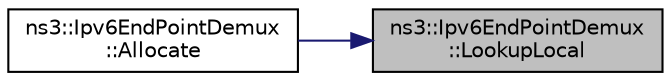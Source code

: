 digraph "ns3::Ipv6EndPointDemux::LookupLocal"
{
 // LATEX_PDF_SIZE
  edge [fontname="Helvetica",fontsize="10",labelfontname="Helvetica",labelfontsize="10"];
  node [fontname="Helvetica",fontsize="10",shape=record];
  rankdir="RL";
  Node1 [label="ns3::Ipv6EndPointDemux\l::LookupLocal",height=0.2,width=0.4,color="black", fillcolor="grey75", style="filled", fontcolor="black",tooltip="Lookup for address and port."];
  Node1 -> Node2 [dir="back",color="midnightblue",fontsize="10",style="solid",fontname="Helvetica"];
  Node2 [label="ns3::Ipv6EndPointDemux\l::Allocate",height=0.2,width=0.4,color="black", fillcolor="white", style="filled",URL="$classns3_1_1_ipv6_end_point_demux.html#af7c65fc87eda055c882984c885710edf",tooltip="Allocate a Ipv6EndPoint."];
}
